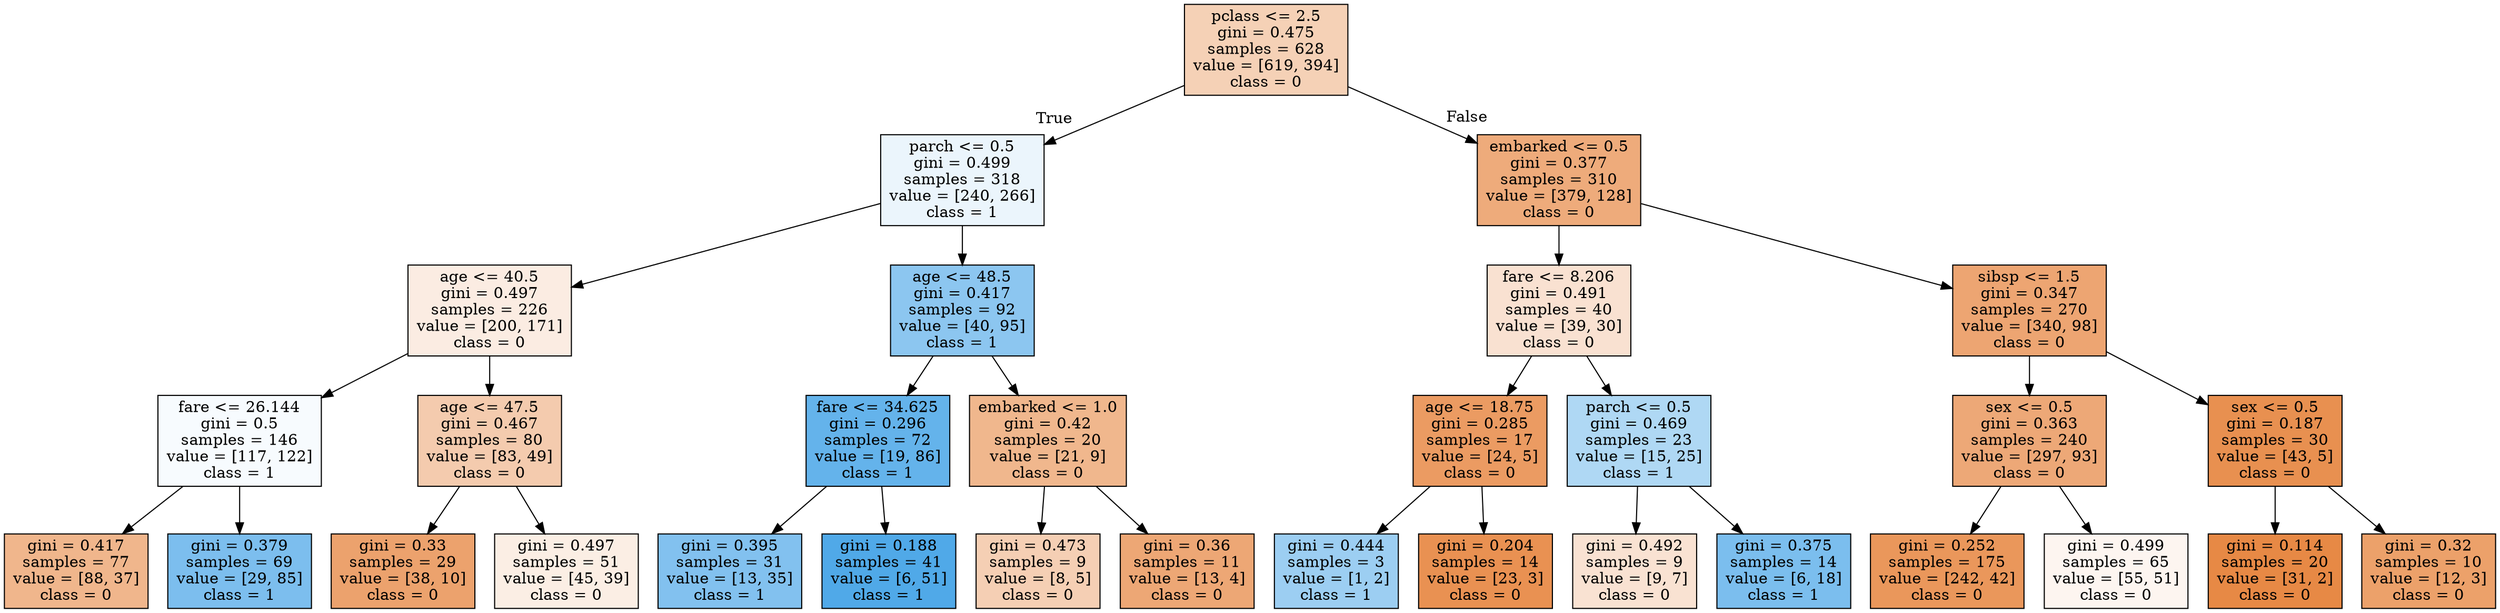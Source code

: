 digraph Tree {
node [shape=box, style="filled", color="black"] ;
graph [ranksep=equally, splines=polyline] ;
0 [label="pclass <= 2.5\ngini = 0.475\nsamples = 628\nvalue = [619, 394]\nclass = 0", fillcolor="#e581395d"] ;
1 [label="parch <= 0.5\ngini = 0.499\nsamples = 318\nvalue = [240, 266]\nclass = 1", fillcolor="#399de519"] ;
0 -> 1 [labeldistance=2.5, labelangle=45, headlabel="True"] ;
2 [label="age <= 40.5\ngini = 0.497\nsamples = 226\nvalue = [200, 171]\nclass = 0", fillcolor="#e5813925"] ;
1 -> 2 ;
3 [label="fare <= 26.144\ngini = 0.5\nsamples = 146\nvalue = [117, 122]\nclass = 1", fillcolor="#399de50a"] ;
2 -> 3 ;
4 [label="gini = 0.417\nsamples = 77\nvalue = [88, 37]\nclass = 0", fillcolor="#e5813994"] ;
3 -> 4 ;
5 [label="gini = 0.379\nsamples = 69\nvalue = [29, 85]\nclass = 1", fillcolor="#399de5a8"] ;
3 -> 5 ;
6 [label="age <= 47.5\ngini = 0.467\nsamples = 80\nvalue = [83, 49]\nclass = 0", fillcolor="#e5813968"] ;
2 -> 6 ;
7 [label="gini = 0.33\nsamples = 29\nvalue = [38, 10]\nclass = 0", fillcolor="#e58139bc"] ;
6 -> 7 ;
8 [label="gini = 0.497\nsamples = 51\nvalue = [45, 39]\nclass = 0", fillcolor="#e5813922"] ;
6 -> 8 ;
9 [label="age <= 48.5\ngini = 0.417\nsamples = 92\nvalue = [40, 95]\nclass = 1", fillcolor="#399de594"] ;
1 -> 9 ;
10 [label="fare <= 34.625\ngini = 0.296\nsamples = 72\nvalue = [19, 86]\nclass = 1", fillcolor="#399de5c7"] ;
9 -> 10 ;
11 [label="gini = 0.395\nsamples = 31\nvalue = [13, 35]\nclass = 1", fillcolor="#399de5a0"] ;
10 -> 11 ;
12 [label="gini = 0.188\nsamples = 41\nvalue = [6, 51]\nclass = 1", fillcolor="#399de5e1"] ;
10 -> 12 ;
13 [label="embarked <= 1.0\ngini = 0.42\nsamples = 20\nvalue = [21, 9]\nclass = 0", fillcolor="#e5813992"] ;
9 -> 13 ;
14 [label="gini = 0.473\nsamples = 9\nvalue = [8, 5]\nclass = 0", fillcolor="#e5813960"] ;
13 -> 14 ;
15 [label="gini = 0.36\nsamples = 11\nvalue = [13, 4]\nclass = 0", fillcolor="#e58139b1"] ;
13 -> 15 ;
16 [label="embarked <= 0.5\ngini = 0.377\nsamples = 310\nvalue = [379, 128]\nclass = 0", fillcolor="#e58139a9"] ;
0 -> 16 [labeldistance=2.5, labelangle=-45, headlabel="False"] ;
17 [label="fare <= 8.206\ngini = 0.491\nsamples = 40\nvalue = [39, 30]\nclass = 0", fillcolor="#e581393b"] ;
16 -> 17 ;
18 [label="age <= 18.75\ngini = 0.285\nsamples = 17\nvalue = [24, 5]\nclass = 0", fillcolor="#e58139ca"] ;
17 -> 18 ;
19 [label="gini = 0.444\nsamples = 3\nvalue = [1, 2]\nclass = 1", fillcolor="#399de57f"] ;
18 -> 19 ;
20 [label="gini = 0.204\nsamples = 14\nvalue = [23, 3]\nclass = 0", fillcolor="#e58139de"] ;
18 -> 20 ;
21 [label="parch <= 0.5\ngini = 0.469\nsamples = 23\nvalue = [15, 25]\nclass = 1", fillcolor="#399de566"] ;
17 -> 21 ;
22 [label="gini = 0.492\nsamples = 9\nvalue = [9, 7]\nclass = 0", fillcolor="#e5813939"] ;
21 -> 22 ;
23 [label="gini = 0.375\nsamples = 14\nvalue = [6, 18]\nclass = 1", fillcolor="#399de5aa"] ;
21 -> 23 ;
24 [label="sibsp <= 1.5\ngini = 0.347\nsamples = 270\nvalue = [340, 98]\nclass = 0", fillcolor="#e58139b5"] ;
16 -> 24 ;
25 [label="sex <= 0.5\ngini = 0.363\nsamples = 240\nvalue = [297, 93]\nclass = 0", fillcolor="#e58139af"] ;
24 -> 25 ;
26 [label="gini = 0.252\nsamples = 175\nvalue = [242, 42]\nclass = 0", fillcolor="#e58139d3"] ;
25 -> 26 ;
27 [label="gini = 0.499\nsamples = 65\nvalue = [55, 51]\nclass = 0", fillcolor="#e5813913"] ;
25 -> 27 ;
28 [label="sex <= 0.5\ngini = 0.187\nsamples = 30\nvalue = [43, 5]\nclass = 0", fillcolor="#e58139e1"] ;
24 -> 28 ;
29 [label="gini = 0.114\nsamples = 20\nvalue = [31, 2]\nclass = 0", fillcolor="#e58139ef"] ;
28 -> 29 ;
30 [label="gini = 0.32\nsamples = 10\nvalue = [12, 3]\nclass = 0", fillcolor="#e58139bf"] ;
28 -> 30 ;
{rank=same ; 0} ;
{rank=same ; 1; 16} ;
{rank=same ; 2; 9; 17; 24} ;
{rank=same ; 3; 6; 10; 13; 18; 21; 25; 28} ;
{rank=same ; 4; 5; 7; 8; 11; 12; 14; 15; 19; 20; 22; 23; 26; 27; 29; 30} ;
}